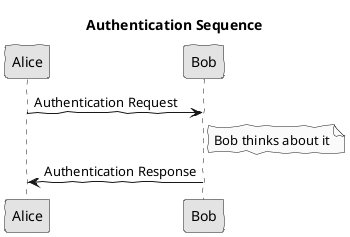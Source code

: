 @startuml
' http://plantuml.com/skinparam.html
skinparam handwritten true
skinparam monochrome true
skinparam packageStyle rect
skinparam defaultFontName "FG Virgil"
' skinparam defaultFontName "Bradley Hand"
' skinparam defaultFontName Macshandwriting, "Bradley Hand", "FG Virgil", Dylan
' skinparam defaultFontName Chalkduster
skinparam shadowing false

title Authentication Sequence

Alice->Bob: Authentication Request
note right of Bob: Bob thinks about it
Bob->Alice: Authentication Response
@enduml
